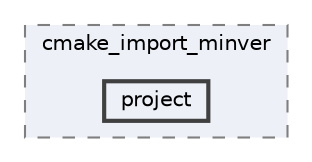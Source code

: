 digraph "/home/ale/sparse-matrix/json/tests/cmake_import_minver/project"
{
 // LATEX_PDF_SIZE
  bgcolor="transparent";
  edge [fontname=Helvetica,fontsize=10,labelfontname=Helvetica,labelfontsize=10];
  node [fontname=Helvetica,fontsize=10,shape=box,height=0.2,width=0.4];
  compound=true
  subgraph clusterdir_feca136cb6d4e75d319dde6b225d5f07 {
    graph [ bgcolor="#edf0f7", pencolor="grey50", label="cmake_import_minver", fontname=Helvetica,fontsize=10 style="filled,dashed", URL="dir_feca136cb6d4e75d319dde6b225d5f07.html",tooltip=""]
  dir_5458692b378fc107bcd5bb9b6c5ee443 [label="project", fillcolor="#edf0f7", color="grey25", style="filled,bold", URL="dir_5458692b378fc107bcd5bb9b6c5ee443.html",tooltip=""];
  }
}
